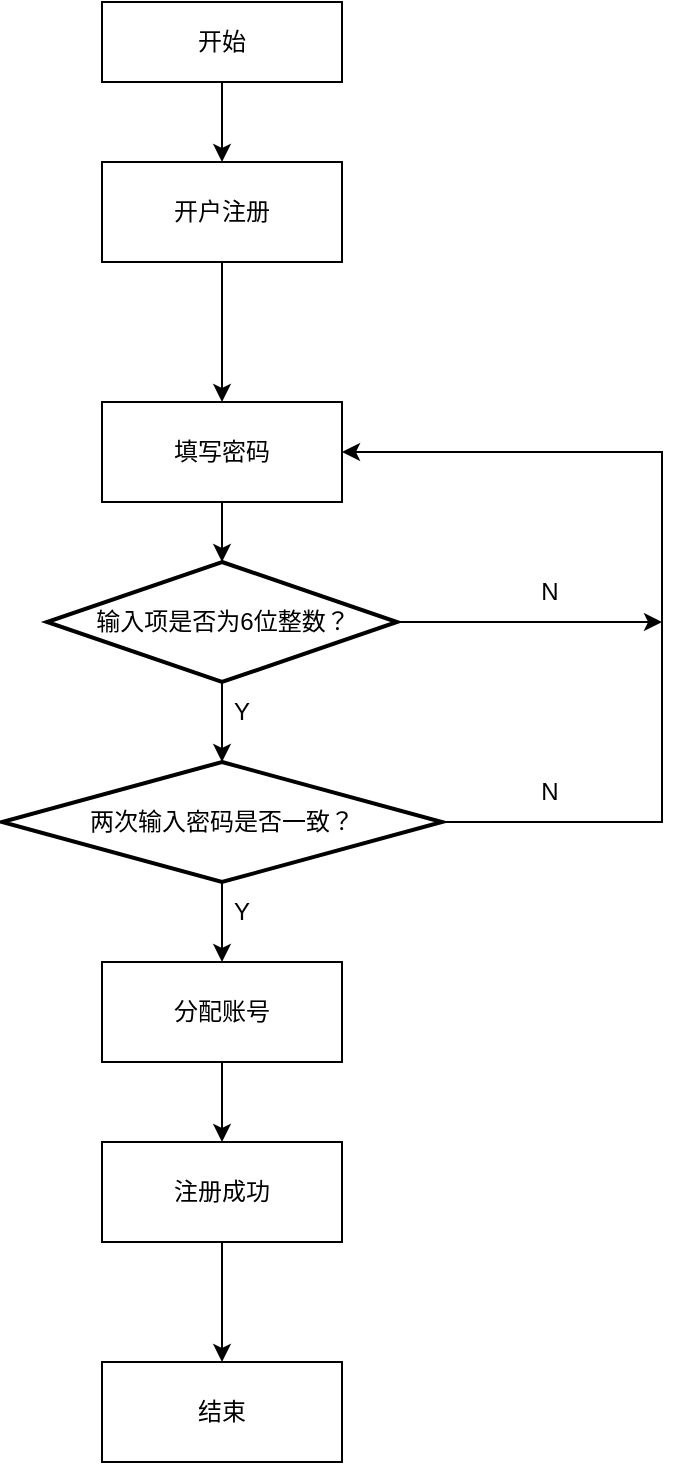 <mxfile version="22.0.3" type="device">
  <diagram id="C5RBs43oDa-KdzZeNtuy" name="Page-1">
    <mxGraphModel dx="1480" dy="867" grid="1" gridSize="10" guides="1" tooltips="1" connect="1" arrows="1" fold="1" page="1" pageScale="1" pageWidth="827" pageHeight="1169" math="0" shadow="0">
      <root>
        <mxCell id="WIyWlLk6GJQsqaUBKTNV-0" />
        <mxCell id="WIyWlLk6GJQsqaUBKTNV-1" parent="WIyWlLk6GJQsqaUBKTNV-0" />
        <mxCell id="djgwntmYd8K_XIPaQrWq-2" style="edgeStyle=orthogonalEdgeStyle;rounded=0;orthogonalLoop=1;jettySize=auto;html=1;exitX=0.5;exitY=1;exitDx=0;exitDy=0;entryX=0.5;entryY=0;entryDx=0;entryDy=0;" edge="1" parent="WIyWlLk6GJQsqaUBKTNV-1" source="djgwntmYd8K_XIPaQrWq-0" target="djgwntmYd8K_XIPaQrWq-1">
          <mxGeometry relative="1" as="geometry" />
        </mxCell>
        <mxCell id="djgwntmYd8K_XIPaQrWq-0" value="开始" style="rounded=0;whiteSpace=wrap;html=1;" vertex="1" parent="WIyWlLk6GJQsqaUBKTNV-1">
          <mxGeometry x="360" y="40" width="120" height="40" as="geometry" />
        </mxCell>
        <mxCell id="djgwntmYd8K_XIPaQrWq-11" style="edgeStyle=orthogonalEdgeStyle;rounded=0;orthogonalLoop=1;jettySize=auto;html=1;exitX=0.5;exitY=1;exitDx=0;exitDy=0;entryX=0.5;entryY=0;entryDx=0;entryDy=0;" edge="1" parent="WIyWlLk6GJQsqaUBKTNV-1" source="djgwntmYd8K_XIPaQrWq-1" target="djgwntmYd8K_XIPaQrWq-9">
          <mxGeometry relative="1" as="geometry" />
        </mxCell>
        <mxCell id="djgwntmYd8K_XIPaQrWq-1" value="开户注册" style="rounded=0;whiteSpace=wrap;html=1;" vertex="1" parent="WIyWlLk6GJQsqaUBKTNV-1">
          <mxGeometry x="360" y="120" width="120" height="50" as="geometry" />
        </mxCell>
        <mxCell id="djgwntmYd8K_XIPaQrWq-25" style="edgeStyle=orthogonalEdgeStyle;rounded=0;orthogonalLoop=1;jettySize=auto;html=1;exitX=1;exitY=0.5;exitDx=0;exitDy=0;exitPerimeter=0;" edge="1" parent="WIyWlLk6GJQsqaUBKTNV-1" source="djgwntmYd8K_XIPaQrWq-3">
          <mxGeometry relative="1" as="geometry">
            <mxPoint x="640" y="350" as="targetPoint" />
          </mxGeometry>
        </mxCell>
        <mxCell id="djgwntmYd8K_XIPaQrWq-3" value="输入项是否为6位整数？" style="strokeWidth=2;html=1;shape=mxgraph.flowchart.decision;whiteSpace=wrap;" vertex="1" parent="WIyWlLk6GJQsqaUBKTNV-1">
          <mxGeometry x="332.5" y="320" width="175" height="60" as="geometry" />
        </mxCell>
        <mxCell id="djgwntmYd8K_XIPaQrWq-16" style="edgeStyle=orthogonalEdgeStyle;rounded=0;orthogonalLoop=1;jettySize=auto;html=1;exitX=0.5;exitY=1;exitDx=0;exitDy=0;exitPerimeter=0;entryX=0.5;entryY=0;entryDx=0;entryDy=0;" edge="1" parent="WIyWlLk6GJQsqaUBKTNV-1" source="djgwntmYd8K_XIPaQrWq-7" target="djgwntmYd8K_XIPaQrWq-15">
          <mxGeometry relative="1" as="geometry" />
        </mxCell>
        <mxCell id="djgwntmYd8K_XIPaQrWq-24" style="edgeStyle=orthogonalEdgeStyle;rounded=0;orthogonalLoop=1;jettySize=auto;html=1;exitX=1;exitY=0.5;exitDx=0;exitDy=0;exitPerimeter=0;entryX=1;entryY=0.5;entryDx=0;entryDy=0;" edge="1" parent="WIyWlLk6GJQsqaUBKTNV-1" source="djgwntmYd8K_XIPaQrWq-7" target="djgwntmYd8K_XIPaQrWq-9">
          <mxGeometry relative="1" as="geometry">
            <Array as="points">
              <mxPoint x="640" y="450" />
              <mxPoint x="640" y="265" />
            </Array>
          </mxGeometry>
        </mxCell>
        <mxCell id="djgwntmYd8K_XIPaQrWq-7" value="两次输入密码是否一致？" style="strokeWidth=2;html=1;shape=mxgraph.flowchart.decision;whiteSpace=wrap;" vertex="1" parent="WIyWlLk6GJQsqaUBKTNV-1">
          <mxGeometry x="310" y="420" width="220" height="60" as="geometry" />
        </mxCell>
        <mxCell id="djgwntmYd8K_XIPaQrWq-8" style="edgeStyle=orthogonalEdgeStyle;rounded=0;orthogonalLoop=1;jettySize=auto;html=1;exitX=0.5;exitY=1;exitDx=0;exitDy=0;exitPerimeter=0;entryX=0.5;entryY=0;entryDx=0;entryDy=0;entryPerimeter=0;" edge="1" parent="WIyWlLk6GJQsqaUBKTNV-1" source="djgwntmYd8K_XIPaQrWq-3" target="djgwntmYd8K_XIPaQrWq-7">
          <mxGeometry relative="1" as="geometry" />
        </mxCell>
        <mxCell id="djgwntmYd8K_XIPaQrWq-9" value="填写密码" style="rounded=0;whiteSpace=wrap;html=1;" vertex="1" parent="WIyWlLk6GJQsqaUBKTNV-1">
          <mxGeometry x="360" y="240" width="120" height="50" as="geometry" />
        </mxCell>
        <mxCell id="djgwntmYd8K_XIPaQrWq-12" style="edgeStyle=orthogonalEdgeStyle;rounded=0;orthogonalLoop=1;jettySize=auto;html=1;exitX=0.5;exitY=1;exitDx=0;exitDy=0;entryX=0.5;entryY=0;entryDx=0;entryDy=0;entryPerimeter=0;" edge="1" parent="WIyWlLk6GJQsqaUBKTNV-1" source="djgwntmYd8K_XIPaQrWq-9" target="djgwntmYd8K_XIPaQrWq-3">
          <mxGeometry relative="1" as="geometry" />
        </mxCell>
        <mxCell id="djgwntmYd8K_XIPaQrWq-13" value="N" style="text;strokeColor=none;align=center;fillColor=none;html=1;verticalAlign=middle;whiteSpace=wrap;rounded=0;" vertex="1" parent="WIyWlLk6GJQsqaUBKTNV-1">
          <mxGeometry x="570" y="420" width="27.5" height="30" as="geometry" />
        </mxCell>
        <mxCell id="djgwntmYd8K_XIPaQrWq-14" value="Y" style="text;strokeColor=none;align=center;fillColor=none;html=1;verticalAlign=middle;whiteSpace=wrap;rounded=0;" vertex="1" parent="WIyWlLk6GJQsqaUBKTNV-1">
          <mxGeometry x="420" y="380" width="20" height="30" as="geometry" />
        </mxCell>
        <mxCell id="djgwntmYd8K_XIPaQrWq-22" style="edgeStyle=orthogonalEdgeStyle;rounded=0;orthogonalLoop=1;jettySize=auto;html=1;exitX=0.5;exitY=1;exitDx=0;exitDy=0;entryX=0.5;entryY=0;entryDx=0;entryDy=0;" edge="1" parent="WIyWlLk6GJQsqaUBKTNV-1" source="djgwntmYd8K_XIPaQrWq-15" target="djgwntmYd8K_XIPaQrWq-20">
          <mxGeometry relative="1" as="geometry" />
        </mxCell>
        <mxCell id="djgwntmYd8K_XIPaQrWq-15" value="分配账号" style="rounded=0;whiteSpace=wrap;html=1;" vertex="1" parent="WIyWlLk6GJQsqaUBKTNV-1">
          <mxGeometry x="360" y="520" width="120" height="50" as="geometry" />
        </mxCell>
        <mxCell id="djgwntmYd8K_XIPaQrWq-17" value="Y" style="text;strokeColor=none;align=center;fillColor=none;html=1;verticalAlign=middle;whiteSpace=wrap;rounded=0;" vertex="1" parent="WIyWlLk6GJQsqaUBKTNV-1">
          <mxGeometry x="420" y="480" width="20" height="30" as="geometry" />
        </mxCell>
        <mxCell id="djgwntmYd8K_XIPaQrWq-23" style="edgeStyle=orthogonalEdgeStyle;rounded=0;orthogonalLoop=1;jettySize=auto;html=1;exitX=0.5;exitY=1;exitDx=0;exitDy=0;entryX=0.5;entryY=0;entryDx=0;entryDy=0;" edge="1" parent="WIyWlLk6GJQsqaUBKTNV-1" source="djgwntmYd8K_XIPaQrWq-20" target="djgwntmYd8K_XIPaQrWq-21">
          <mxGeometry relative="1" as="geometry" />
        </mxCell>
        <mxCell id="djgwntmYd8K_XIPaQrWq-20" value="注册成功" style="rounded=0;whiteSpace=wrap;html=1;" vertex="1" parent="WIyWlLk6GJQsqaUBKTNV-1">
          <mxGeometry x="360" y="610" width="120" height="50" as="geometry" />
        </mxCell>
        <mxCell id="djgwntmYd8K_XIPaQrWq-21" value="结束" style="rounded=0;whiteSpace=wrap;html=1;" vertex="1" parent="WIyWlLk6GJQsqaUBKTNV-1">
          <mxGeometry x="360" y="720" width="120" height="50" as="geometry" />
        </mxCell>
        <mxCell id="djgwntmYd8K_XIPaQrWq-27" value="N" style="text;strokeColor=none;align=center;fillColor=none;html=1;verticalAlign=middle;whiteSpace=wrap;rounded=0;" vertex="1" parent="WIyWlLk6GJQsqaUBKTNV-1">
          <mxGeometry x="570" y="320" width="27.5" height="30" as="geometry" />
        </mxCell>
      </root>
    </mxGraphModel>
  </diagram>
</mxfile>
